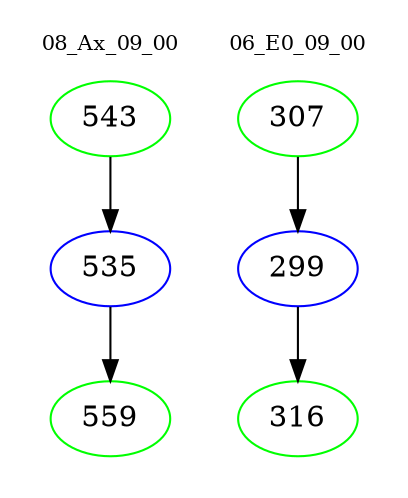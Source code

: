 digraph{
subgraph cluster_0 {
color = white
label = "08_Ax_09_00";
fontsize=10;
T0_543 [label="543", color="green"]
T0_543 -> T0_535 [color="black"]
T0_535 [label="535", color="blue"]
T0_535 -> T0_559 [color="black"]
T0_559 [label="559", color="green"]
}
subgraph cluster_1 {
color = white
label = "06_E0_09_00";
fontsize=10;
T1_307 [label="307", color="green"]
T1_307 -> T1_299 [color="black"]
T1_299 [label="299", color="blue"]
T1_299 -> T1_316 [color="black"]
T1_316 [label="316", color="green"]
}
}
